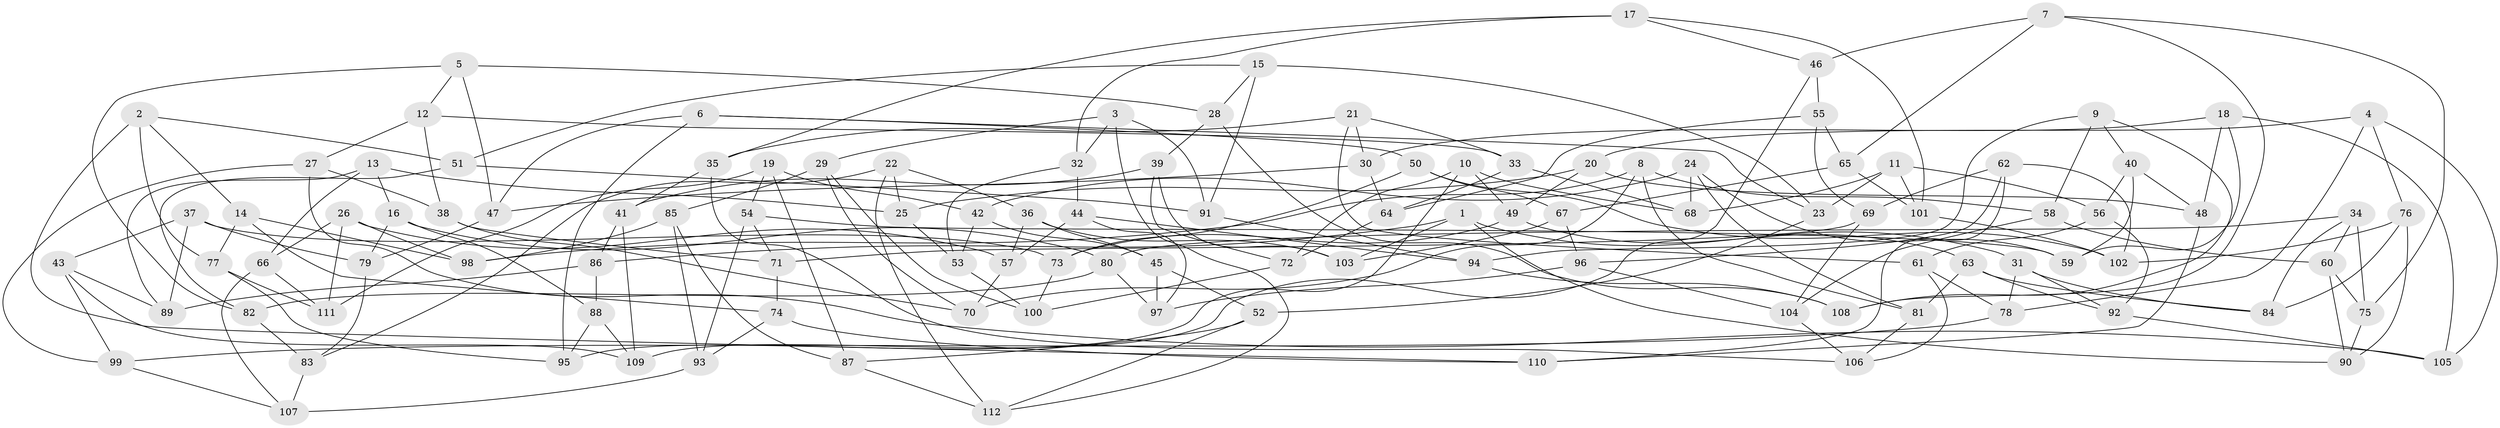 // coarse degree distribution, {7: 0.029850746268656716, 5: 0.08955223880597014, 13: 0.014925373134328358, 6: 0.22388059701492538, 8: 0.04477611940298507, 4: 0.4626865671641791, 10: 0.029850746268656716, 9: 0.014925373134328358, 3: 0.08955223880597014}
// Generated by graph-tools (version 1.1) at 2025/20/03/04/25 18:20:27]
// undirected, 112 vertices, 224 edges
graph export_dot {
graph [start="1"]
  node [color=gray90,style=filled];
  1;
  2;
  3;
  4;
  5;
  6;
  7;
  8;
  9;
  10;
  11;
  12;
  13;
  14;
  15;
  16;
  17;
  18;
  19;
  20;
  21;
  22;
  23;
  24;
  25;
  26;
  27;
  28;
  29;
  30;
  31;
  32;
  33;
  34;
  35;
  36;
  37;
  38;
  39;
  40;
  41;
  42;
  43;
  44;
  45;
  46;
  47;
  48;
  49;
  50;
  51;
  52;
  53;
  54;
  55;
  56;
  57;
  58;
  59;
  60;
  61;
  62;
  63;
  64;
  65;
  66;
  67;
  68;
  69;
  70;
  71;
  72;
  73;
  74;
  75;
  76;
  77;
  78;
  79;
  80;
  81;
  82;
  83;
  84;
  85;
  86;
  87;
  88;
  89;
  90;
  91;
  92;
  93;
  94;
  95;
  96;
  97;
  98;
  99;
  100;
  101;
  102;
  103;
  104;
  105;
  106;
  107;
  108;
  109;
  110;
  111;
  112;
  1 -- 103;
  1 -- 90;
  1 -- 31;
  1 -- 86;
  2 -- 51;
  2 -- 77;
  2 -- 110;
  2 -- 14;
  3 -- 91;
  3 -- 29;
  3 -- 32;
  3 -- 112;
  4 -- 105;
  4 -- 20;
  4 -- 76;
  4 -- 78;
  5 -- 12;
  5 -- 82;
  5 -- 28;
  5 -- 47;
  6 -- 50;
  6 -- 47;
  6 -- 95;
  6 -- 23;
  7 -- 65;
  7 -- 108;
  7 -- 75;
  7 -- 46;
  8 -- 81;
  8 -- 58;
  8 -- 98;
  8 -- 70;
  9 -- 108;
  9 -- 94;
  9 -- 40;
  9 -- 58;
  10 -- 72;
  10 -- 68;
  10 -- 95;
  10 -- 49;
  11 -- 56;
  11 -- 68;
  11 -- 23;
  11 -- 101;
  12 -- 38;
  12 -- 33;
  12 -- 27;
  13 -- 66;
  13 -- 16;
  13 -- 25;
  13 -- 89;
  14 -- 98;
  14 -- 74;
  14 -- 77;
  15 -- 28;
  15 -- 23;
  15 -- 51;
  15 -- 91;
  16 -- 88;
  16 -- 79;
  16 -- 80;
  17 -- 101;
  17 -- 32;
  17 -- 46;
  17 -- 35;
  18 -- 30;
  18 -- 105;
  18 -- 48;
  18 -- 59;
  19 -- 42;
  19 -- 111;
  19 -- 87;
  19 -- 54;
  20 -- 49;
  20 -- 48;
  20 -- 25;
  21 -- 61;
  21 -- 35;
  21 -- 33;
  21 -- 30;
  22 -- 112;
  22 -- 83;
  22 -- 36;
  22 -- 25;
  23 -- 52;
  24 -- 81;
  24 -- 42;
  24 -- 68;
  24 -- 59;
  25 -- 53;
  26 -- 57;
  26 -- 111;
  26 -- 66;
  26 -- 98;
  27 -- 99;
  27 -- 105;
  27 -- 38;
  28 -- 108;
  28 -- 39;
  29 -- 85;
  29 -- 70;
  29 -- 100;
  30 -- 64;
  30 -- 47;
  31 -- 84;
  31 -- 92;
  31 -- 78;
  32 -- 53;
  32 -- 44;
  33 -- 68;
  33 -- 64;
  34 -- 84;
  34 -- 75;
  34 -- 60;
  34 -- 80;
  35 -- 41;
  35 -- 106;
  36 -- 103;
  36 -- 45;
  36 -- 57;
  37 -- 43;
  37 -- 89;
  37 -- 79;
  37 -- 73;
  38 -- 71;
  38 -- 70;
  39 -- 41;
  39 -- 72;
  39 -- 103;
  40 -- 56;
  40 -- 48;
  40 -- 59;
  41 -- 86;
  41 -- 109;
  42 -- 45;
  42 -- 53;
  43 -- 99;
  43 -- 109;
  43 -- 89;
  44 -- 57;
  44 -- 94;
  44 -- 97;
  45 -- 97;
  45 -- 52;
  46 -- 55;
  46 -- 109;
  47 -- 79;
  48 -- 110;
  49 -- 73;
  49 -- 63;
  50 -- 102;
  50 -- 67;
  50 -- 73;
  51 -- 82;
  51 -- 91;
  52 -- 112;
  52 -- 87;
  53 -- 100;
  54 -- 93;
  54 -- 59;
  54 -- 71;
  55 -- 64;
  55 -- 69;
  55 -- 65;
  56 -- 92;
  56 -- 61;
  57 -- 70;
  58 -- 60;
  58 -- 104;
  60 -- 90;
  60 -- 75;
  61 -- 78;
  61 -- 106;
  62 -- 69;
  62 -- 96;
  62 -- 102;
  62 -- 110;
  63 -- 81;
  63 -- 92;
  63 -- 84;
  64 -- 72;
  65 -- 101;
  65 -- 67;
  66 -- 107;
  66 -- 111;
  67 -- 103;
  67 -- 96;
  69 -- 71;
  69 -- 104;
  71 -- 74;
  72 -- 100;
  73 -- 100;
  74 -- 93;
  74 -- 110;
  75 -- 90;
  76 -- 84;
  76 -- 90;
  76 -- 102;
  77 -- 95;
  77 -- 111;
  78 -- 99;
  79 -- 83;
  80 -- 82;
  80 -- 97;
  81 -- 106;
  82 -- 83;
  83 -- 107;
  85 -- 87;
  85 -- 98;
  85 -- 93;
  86 -- 89;
  86 -- 88;
  87 -- 112;
  88 -- 109;
  88 -- 95;
  91 -- 94;
  92 -- 105;
  93 -- 107;
  94 -- 108;
  96 -- 104;
  96 -- 97;
  99 -- 107;
  101 -- 102;
  104 -- 106;
}

